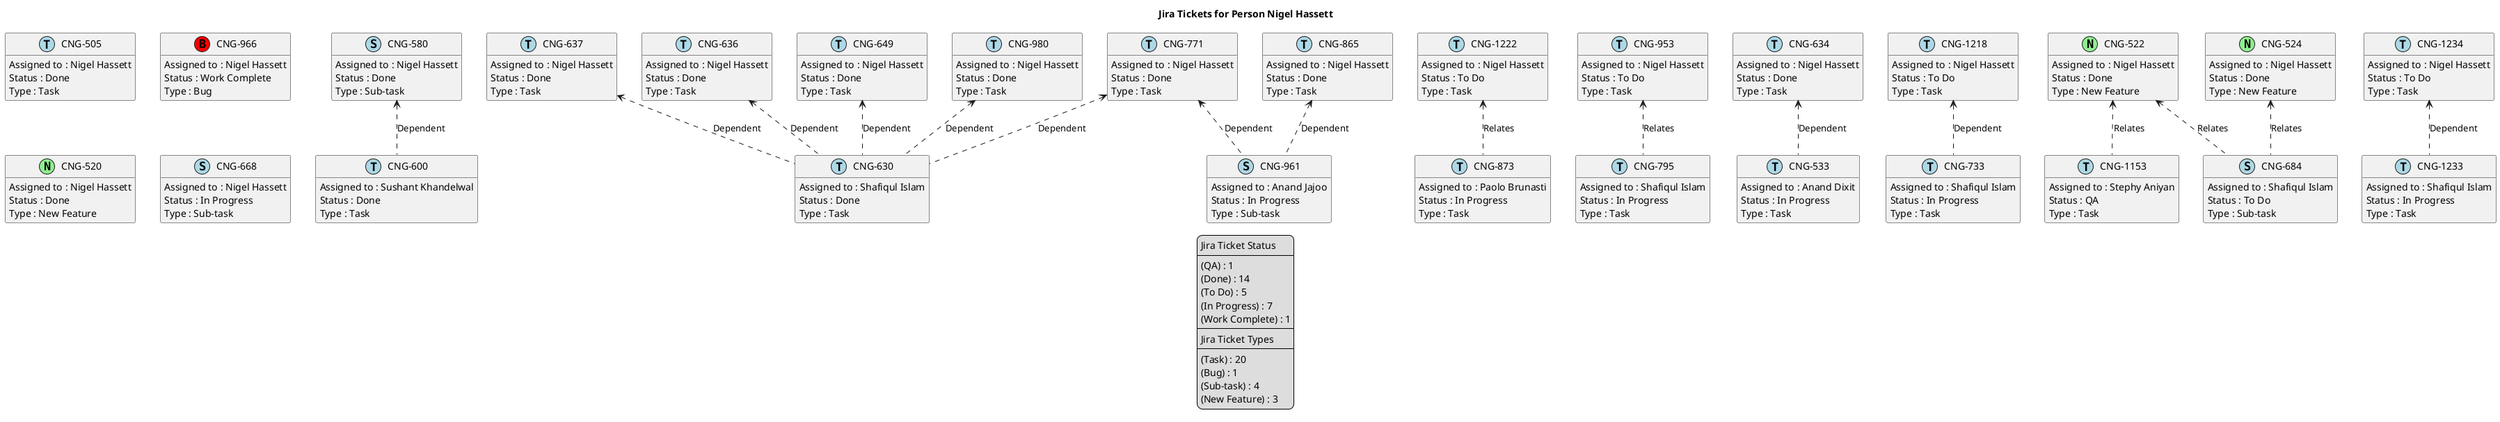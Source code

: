 @startuml
'https://plantuml.com/class-diagram

' GENERATE CLASS DIAGRAM ===========
' Generated at    : Tue Apr 23 13:28:09 CEST 2024

title Jira Tickets for Person Nigel Hassett
hide empty members

legend
Jira Ticket Status
----
(QA) : 1
(Done) : 14
(To Do) : 5
(In Progress) : 7
(Work Complete) : 1
----
Jira Ticket Types
----
(Task) : 20
(Bug) : 1
(Sub-task) : 4
(New Feature) : 3
end legend


' Tickets =======
class "CNG-580" << (S,lightblue) >> {
  Assigned to : Nigel Hassett
  Status : Done
  Type : Sub-task
}

class "CNG-637" << (T,lightblue) >> {
  Assigned to : Nigel Hassett
  Status : Done
  Type : Task
}

class "CNG-636" << (T,lightblue) >> {
  Assigned to : Nigel Hassett
  Status : Done
  Type : Task
}

class "CNG-771" << (T,lightblue) >> {
  Assigned to : Nigel Hassett
  Status : Done
  Type : Task
}

class "CNG-873" << (T,lightblue) >> {
  Assigned to : Paolo Brunasti
  Status : In Progress
  Type : Task
}

class "CNG-630" << (T,lightblue) >> {
  Assigned to : Shafiqul Islam
  Status : Done
  Type : Task
}

class "CNG-795" << (T,lightblue) >> {
  Assigned to : Shafiqul Islam
  Status : In Progress
  Type : Task
}

class "CNG-1222" << (T,lightblue) >> {
  Assigned to : Nigel Hassett
  Status : To Do
  Type : Task
}

class "CNG-533" << (T,lightblue) >> {
  Assigned to : Anand Dixit
  Status : In Progress
  Type : Task
}

class "CNG-733" << (T,lightblue) >> {
  Assigned to : Shafiqul Islam
  Status : In Progress
  Type : Task
}

class "CNG-953" << (T,lightblue) >> {
  Assigned to : Nigel Hassett
  Status : To Do
  Type : Task
}

class "CNG-634" << (T,lightblue) >> {
  Assigned to : Nigel Hassett
  Status : Done
  Type : Task
}

class "CNG-1153" << (T,lightblue) >> {
  Assigned to : Stephy Aniyan
  Status : QA
  Type : Task
}

class "CNG-505" << (T,lightblue) >> {
  Assigned to : Nigel Hassett
  Status : Done
  Type : Task
}

class "CNG-966" << (B,red) >> {
  Assigned to : Nigel Hassett
  Status : Work Complete
  Type : Bug
}

class "CNG-649" << (T,lightblue) >> {
  Assigned to : Nigel Hassett
  Status : Done
  Type : Task
}

class "CNG-1218" << (T,lightblue) >> {
  Assigned to : Nigel Hassett
  Status : To Do
  Type : Task
}

class "CNG-684" << (S,lightblue) >> {
  Assigned to : Shafiqul Islam
  Status : To Do
  Type : Sub-task
}

class "CNG-980" << (T,lightblue) >> {
  Assigned to : Nigel Hassett
  Status : Done
  Type : Task
}

class "CNG-961" << (S,lightblue) >> {
  Assigned to : Anand Jajoo
  Status : In Progress
  Type : Sub-task
}

class "CNG-520" << (N,lightgreen) >> {
  Assigned to : Nigel Hassett
  Status : Done
  Type : New Feature
}

class "CNG-600" << (T,lightblue) >> {
  Assigned to : Sushant Khandelwal
  Status : Done
  Type : Task
}

class "CNG-1233" << (T,lightblue) >> {
  Assigned to : Shafiqul Islam
  Status : In Progress
  Type : Task
}

class "CNG-522" << (N,lightgreen) >> {
  Assigned to : Nigel Hassett
  Status : Done
  Type : New Feature
}

class "CNG-1234" << (T,lightblue) >> {
  Assigned to : Nigel Hassett
  Status : To Do
  Type : Task
}

class "CNG-668" << (S,lightblue) >> {
  Assigned to : Nigel Hassett
  Status : In Progress
  Type : Sub-task
}

class "CNG-524" << (N,lightgreen) >> {
  Assigned to : Nigel Hassett
  Status : Done
  Type : New Feature
}

class "CNG-865" << (T,lightblue) >> {
  Assigned to : Nigel Hassett
  Status : Done
  Type : Task
}



' Links =======
"CNG-771" <.. "CNG-630" : Dependent
"CNG-771" <.. "CNG-961" : Dependent
"CNG-1218" <.. "CNG-733" : Dependent
"CNG-522" <.. "CNG-684" : Relates
"CNG-522" <.. "CNG-1153" : Relates
"CNG-524" <.. "CNG-684" : Relates
"CNG-580" <.. "CNG-600" : Dependent
"CNG-980" <.. "CNG-630" : Dependent
"CNG-953" <.. "CNG-795" : Relates
"CNG-1222" <.. "CNG-873" : Relates
"CNG-1234" <.. "CNG-1233" : Dependent
"CNG-637" <.. "CNG-630" : Dependent
"CNG-636" <.. "CNG-630" : Dependent
"CNG-634" <.. "CNG-533" : Dependent
"CNG-649" <.. "CNG-630" : Dependent
"CNG-865" <.. "CNG-961" : Dependent


@enduml
